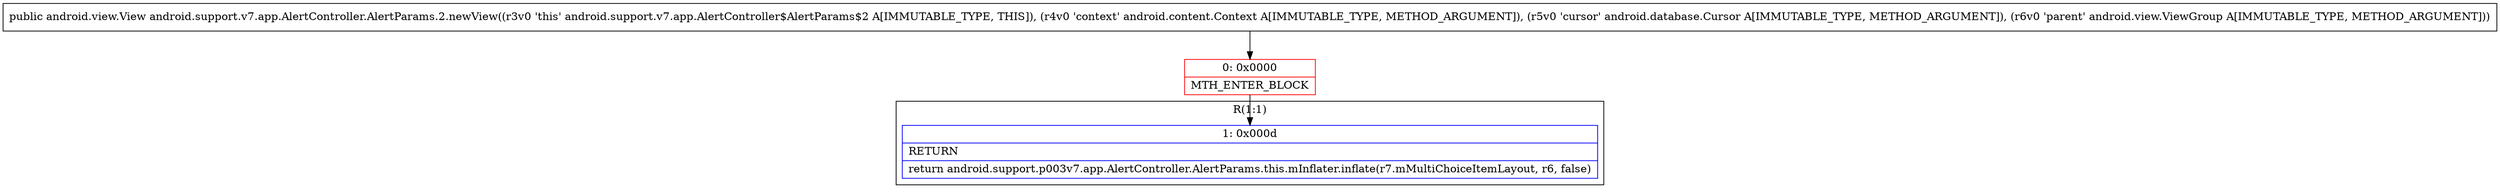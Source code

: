 digraph "CFG forandroid.support.v7.app.AlertController.AlertParams.2.newView(Landroid\/content\/Context;Landroid\/database\/Cursor;Landroid\/view\/ViewGroup;)Landroid\/view\/View;" {
subgraph cluster_Region_1096410466 {
label = "R(1:1)";
node [shape=record,color=blue];
Node_1 [shape=record,label="{1\:\ 0x000d|RETURN\l|return android.support.p003v7.app.AlertController.AlertParams.this.mInflater.inflate(r7.mMultiChoiceItemLayout, r6, false)\l}"];
}
Node_0 [shape=record,color=red,label="{0\:\ 0x0000|MTH_ENTER_BLOCK\l}"];
MethodNode[shape=record,label="{public android.view.View android.support.v7.app.AlertController.AlertParams.2.newView((r3v0 'this' android.support.v7.app.AlertController$AlertParams$2 A[IMMUTABLE_TYPE, THIS]), (r4v0 'context' android.content.Context A[IMMUTABLE_TYPE, METHOD_ARGUMENT]), (r5v0 'cursor' android.database.Cursor A[IMMUTABLE_TYPE, METHOD_ARGUMENT]), (r6v0 'parent' android.view.ViewGroup A[IMMUTABLE_TYPE, METHOD_ARGUMENT])) }"];
MethodNode -> Node_0;
Node_0 -> Node_1;
}

